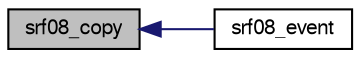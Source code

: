 digraph "srf08_copy"
{
  edge [fontname="FreeSans",fontsize="10",labelfontname="FreeSans",labelfontsize="10"];
  node [fontname="FreeSans",fontsize="10",shape=record];
  rankdir="LR";
  Node1 [label="srf08_copy",height=0.2,width=0.4,color="black", fillcolor="grey75", style="filled", fontcolor="black"];
  Node1 -> Node2 [dir="back",color="midnightblue",fontsize="10",style="solid",fontname="FreeSans"];
  Node2 [label="srf08_event",height=0.2,width=0.4,color="black", fillcolor="white", style="filled",URL="$alt__srf08_8h.html#a36297d9e254256754d5217ebc596c840"];
}
